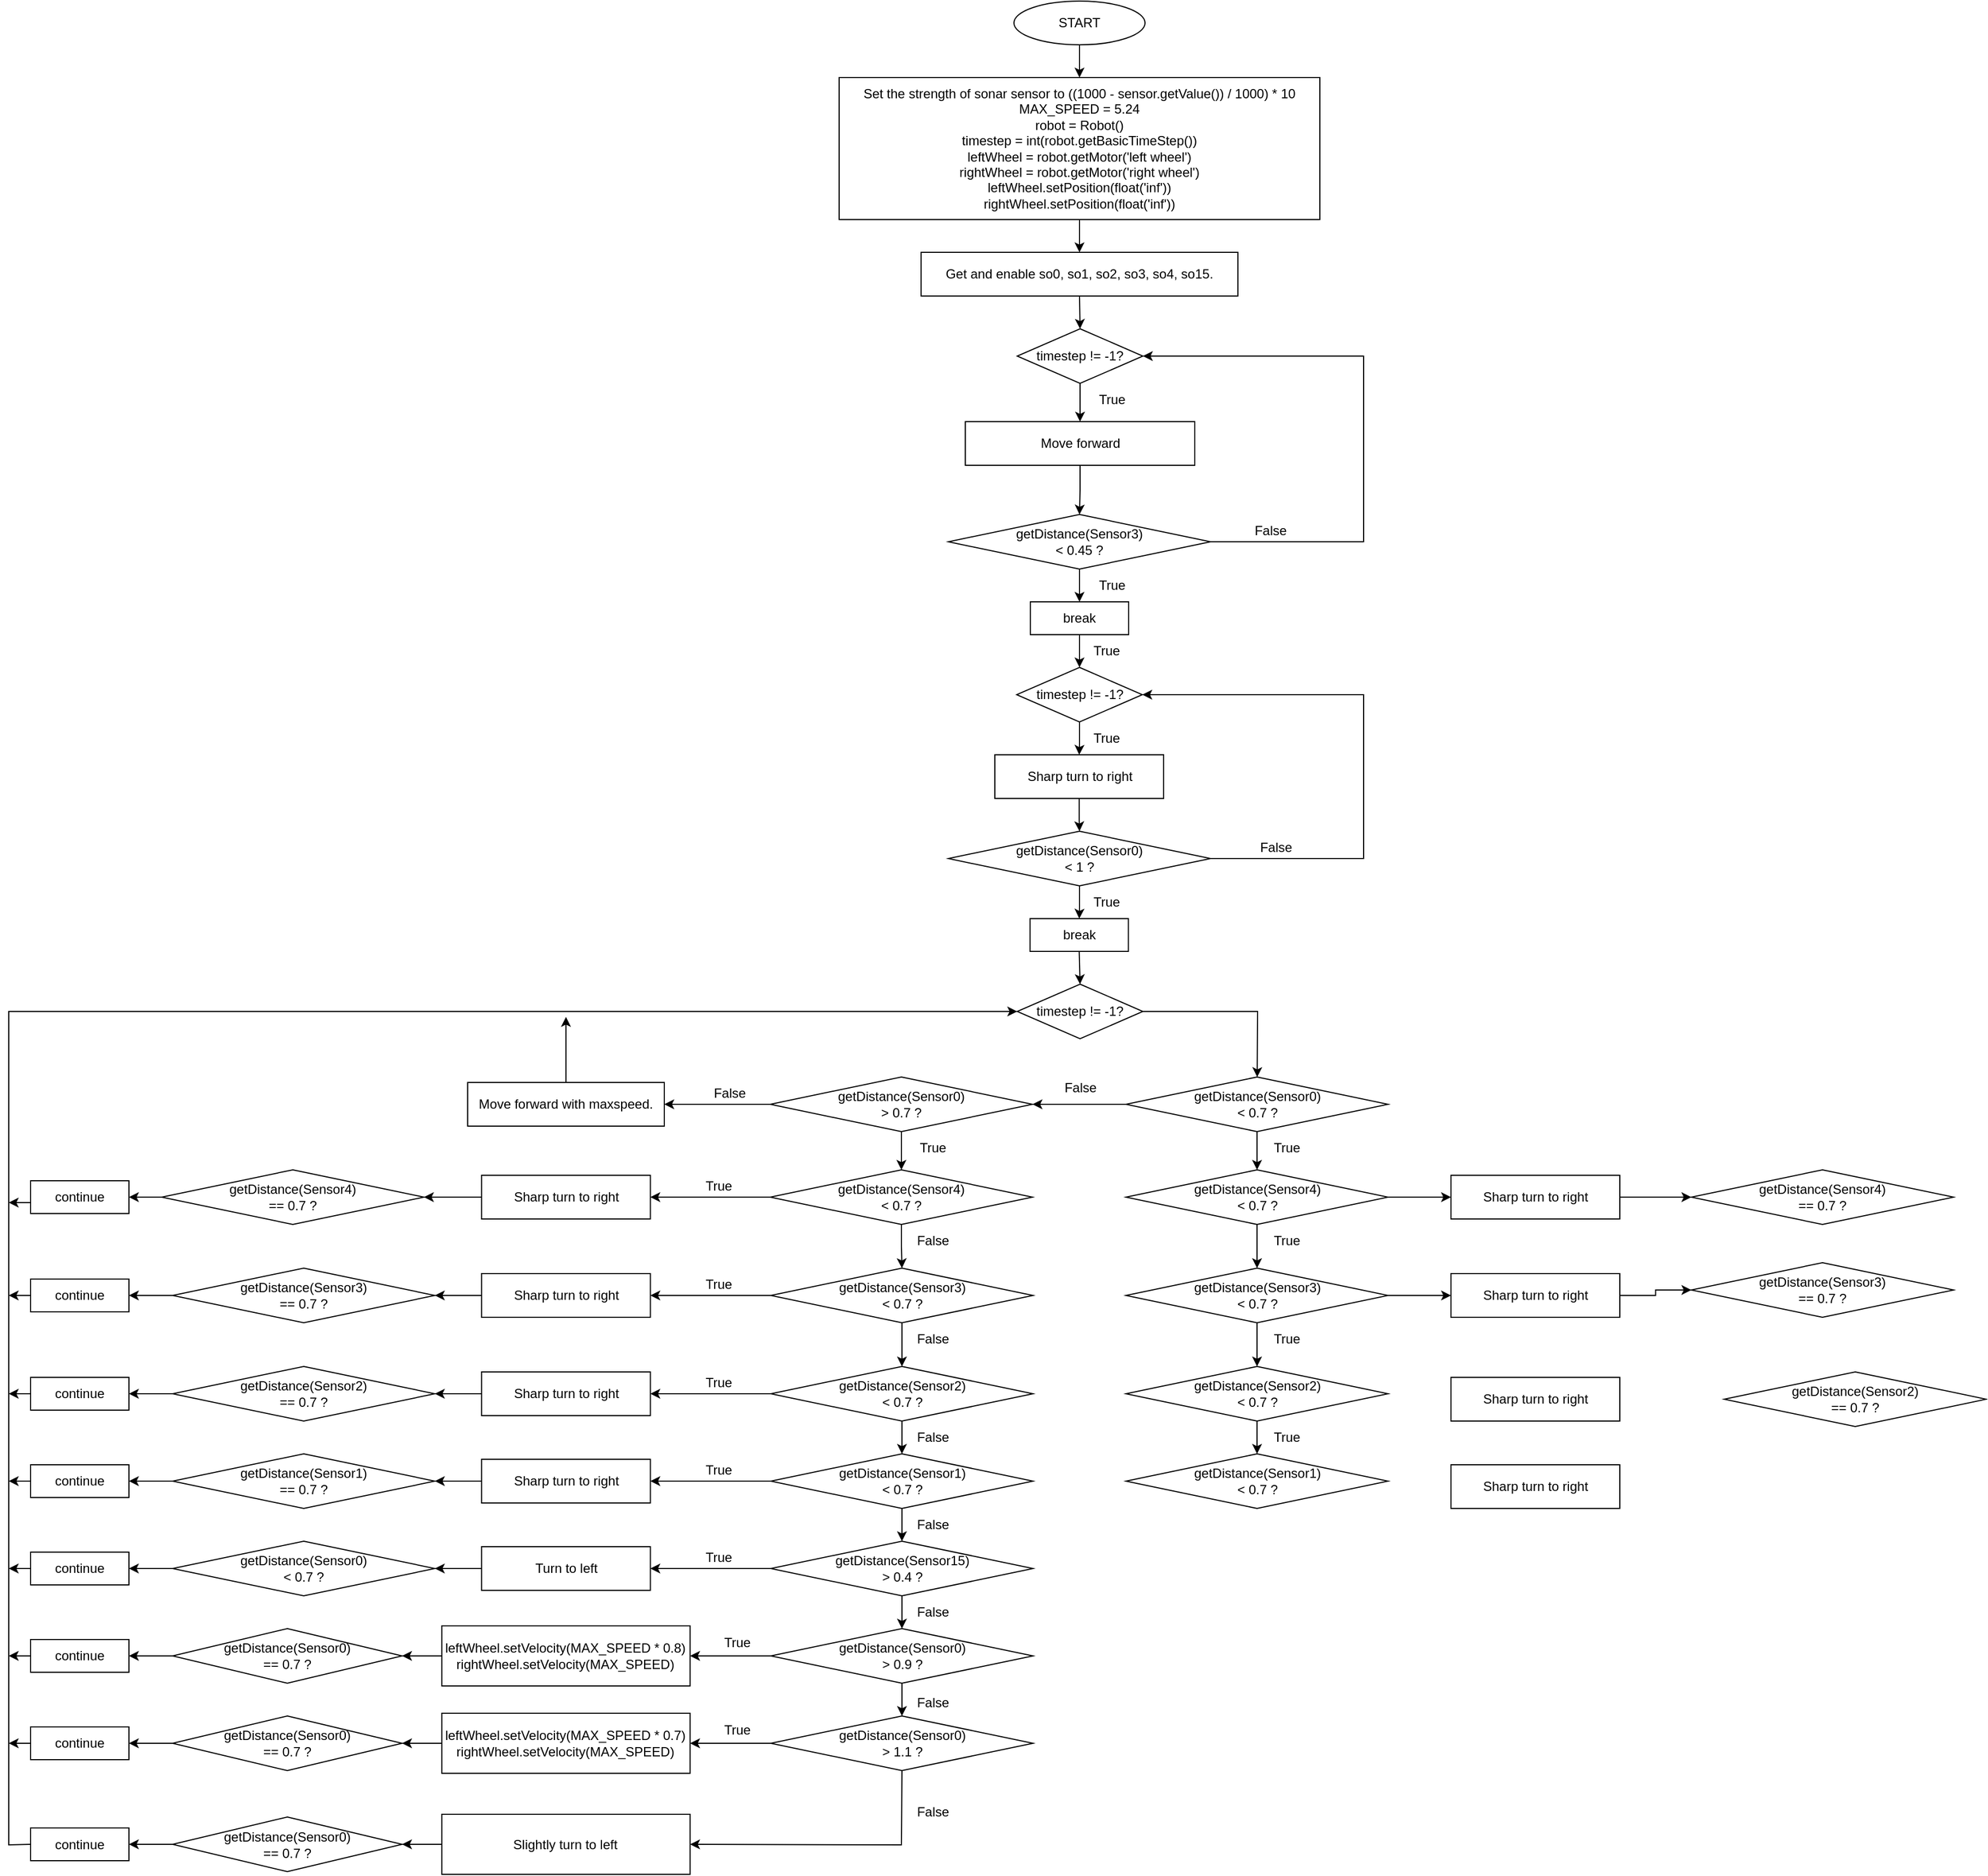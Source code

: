 <mxfile version="18.1.3" type="github">
  <diagram id="1Im-tq4lwDIv4LrL1ETE" name="Page-1">
    <mxGraphModel dx="3062" dy="980" grid="1" gridSize="10" guides="1" tooltips="1" connect="1" arrows="1" fold="1" page="1" pageScale="1" pageWidth="1400" pageHeight="850" math="0" shadow="0">
      <root>
        <object label="" id="0">
          <mxCell />
        </object>
        <mxCell id="1" parent="0" />
        <mxCell id="xjhxkBStB1VS-5SdyMtU-1" value="START" style="ellipse;whiteSpace=wrap;html=1;" parent="1" vertex="1">
          <mxGeometry x="640" y="40" width="120" height="40" as="geometry" />
        </mxCell>
        <mxCell id="xjhxkBStB1VS-5SdyMtU-4" value="" style="edgeStyle=orthogonalEdgeStyle;rounded=0;orthogonalLoop=1;jettySize=auto;html=1;entryX=0.5;entryY=0;entryDx=0;entryDy=0;exitX=0.5;exitY=1;exitDx=0;exitDy=0;" parent="1" source="xjhxkBStB1VS-5SdyMtU-1" target="xjhxkBStB1VS-5SdyMtU-2" edge="1">
          <mxGeometry relative="1" as="geometry">
            <mxPoint x="470" y="90" as="sourcePoint" />
          </mxGeometry>
        </mxCell>
        <mxCell id="xjhxkBStB1VS-5SdyMtU-2" value="&lt;span data-lucid-content=&quot;{&amp;quot;t&amp;quot;:&amp;quot;Set the strength of sonar sensor to ((1000 - sensor.getValue()) / 1000) * 10, Set MAX_SPEED = 5.24, robot = Robot()&amp;quot;,&amp;quot;m&amp;quot;:[{&amp;quot;s&amp;quot;:0,&amp;quot;n&amp;quot;:&amp;quot;a&amp;quot;,&amp;quot;v&amp;quot;:&amp;quot;center&amp;quot;},{&amp;quot;s&amp;quot;:0,&amp;quot;n&amp;quot;:&amp;quot;f&amp;quot;,&amp;quot;v&amp;quot;:&amp;quot;Liberation Serif&amp;quot;,&amp;quot;e&amp;quot;:115},{&amp;quot;s&amp;quot;:0,&amp;quot;n&amp;quot;:&amp;quot;s&amp;quot;,&amp;quot;v&amp;quot;:22.222,&amp;quot;e&amp;quot;:115},{&amp;quot;s&amp;quot;:0,&amp;quot;n&amp;quot;:&amp;quot;c&amp;quot;,&amp;quot;v&amp;quot;:&amp;quot;3a414aff&amp;quot;,&amp;quot;e&amp;quot;:115}]}&quot; data-lucid-type=&quot;application/vnd.lucid.text&quot;&gt;&lt;font style=&quot;font-size: 12px;&quot;&gt;&lt;font style=&quot;font-size: 12px;&quot;&gt;Set the strength of sonar sensor to ((1000 - sensor.getValue()) / 1000) * 10 &lt;br&gt;MAX_SPEED = 5.24&lt;/font&gt;&lt;br&gt;&lt;font style=&quot;font-size: 12px;&quot;&gt;&lt;span style=&quot;&quot;&gt;robot = Robot()&lt;/span&gt;&lt;/font&gt;&lt;br&gt;&lt;font style=&quot;font-size: 12px;&quot;&gt;&lt;span style=&quot;&quot;&gt;timestep = int(robot.getBasicTimeStep())&lt;br&gt;&lt;/span&gt;&lt;/font&gt;&lt;div&gt;leftWheel = robot.getMotor(&#39;left wheel&#39;)&lt;/div&gt;&lt;div&gt;rightWheel = robot.getMotor(&#39;right wheel&#39;)&lt;/div&gt;&lt;div&gt;&lt;div&gt;leftWheel.setPosition(float(&#39;inf&#39;))&lt;/div&gt;&lt;div&gt;rightWheel.setPosition(float(&#39;inf&#39;))&lt;/div&gt;&lt;/div&gt;&lt;/font&gt;&lt;/span&gt;" style="rounded=0;whiteSpace=wrap;html=1;" parent="1" vertex="1">
          <mxGeometry x="480" y="110" width="440" height="130" as="geometry" />
        </mxCell>
        <mxCell id="xjhxkBStB1VS-5SdyMtU-7" value="Get and enable so0, so1, so2, so3, so4, so15." style="rounded=0;whiteSpace=wrap;html=1;" parent="1" vertex="1">
          <mxGeometry x="555" y="270" width="290" height="40" as="geometry" />
        </mxCell>
        <mxCell id="xjhxkBStB1VS-5SdyMtU-8" value="" style="endArrow=classic;html=1;rounded=0;fontSize=12;fontColor=#000000;entryX=0.5;entryY=0;entryDx=0;entryDy=0;exitX=0.5;exitY=1;exitDx=0;exitDy=0;" parent="1" source="xjhxkBStB1VS-5SdyMtU-2" target="xjhxkBStB1VS-5SdyMtU-7" edge="1">
          <mxGeometry width="50" height="50" relative="1" as="geometry">
            <mxPoint x="460" y="260" as="sourcePoint" />
            <mxPoint x="410" y="160" as="targetPoint" />
          </mxGeometry>
        </mxCell>
        <mxCell id="xjhxkBStB1VS-5SdyMtU-17" value="" style="edgeStyle=orthogonalEdgeStyle;rounded=0;orthogonalLoop=1;jettySize=auto;html=1;fontSize=12;fontColor=#000000;" parent="1" source="xjhxkBStB1VS-5SdyMtU-9" target="xjhxkBStB1VS-5SdyMtU-16" edge="1">
          <mxGeometry relative="1" as="geometry" />
        </mxCell>
        <mxCell id="xjhxkBStB1VS-5SdyMtU-9" value="Move forward" style="rounded=0;whiteSpace=wrap;html=1;" parent="1" vertex="1">
          <mxGeometry x="595.5" y="425" width="210" height="40" as="geometry" />
        </mxCell>
        <mxCell id="xjhxkBStB1VS-5SdyMtU-12" value="" style="edgeStyle=orthogonalEdgeStyle;rounded=0;orthogonalLoop=1;jettySize=auto;html=1;fontSize=12;fontColor=#000000;" parent="1" source="xjhxkBStB1VS-5SdyMtU-10" target="xjhxkBStB1VS-5SdyMtU-9" edge="1">
          <mxGeometry relative="1" as="geometry" />
        </mxCell>
        <mxCell id="xjhxkBStB1VS-5SdyMtU-10" value="timestep != -1?" style="rhombus;whiteSpace=wrap;html=1;fontSize=12;fontColor=#000000;" parent="1" vertex="1">
          <mxGeometry x="643" y="340" width="115" height="50" as="geometry" />
        </mxCell>
        <mxCell id="xjhxkBStB1VS-5SdyMtU-11" value="" style="endArrow=classic;html=1;rounded=0;fontSize=12;fontColor=#000000;exitX=0.5;exitY=1;exitDx=0;exitDy=0;entryX=0.5;entryY=0;entryDx=0;entryDy=0;" parent="1" source="xjhxkBStB1VS-5SdyMtU-7" target="xjhxkBStB1VS-5SdyMtU-10" edge="1">
          <mxGeometry width="50" height="50" relative="1" as="geometry">
            <mxPoint x="390" y="470" as="sourcePoint" />
            <mxPoint x="440" y="420" as="targetPoint" />
          </mxGeometry>
        </mxCell>
        <mxCell id="xjhxkBStB1VS-5SdyMtU-15" value="" style="endArrow=classic;html=1;rounded=0;fontSize=12;fontColor=#000000;exitX=1;exitY=0.5;exitDx=0;exitDy=0;entryX=1;entryY=0.5;entryDx=0;entryDy=0;" parent="1" source="xjhxkBStB1VS-5SdyMtU-16" target="xjhxkBStB1VS-5SdyMtU-10" edge="1">
          <mxGeometry width="50" height="50" relative="1" as="geometry">
            <mxPoint x="50" y="570" as="sourcePoint" />
            <mxPoint x="120" y="510" as="targetPoint" />
            <Array as="points">
              <mxPoint x="960" y="535" />
              <mxPoint x="960" y="365" />
            </Array>
          </mxGeometry>
        </mxCell>
        <mxCell id="xjhxkBStB1VS-5SdyMtU-24" value="" style="edgeStyle=orthogonalEdgeStyle;rounded=0;orthogonalLoop=1;jettySize=auto;html=1;fontSize=12;fontColor=#000000;" parent="1" source="xjhxkBStB1VS-5SdyMtU-16" target="xjhxkBStB1VS-5SdyMtU-23" edge="1">
          <mxGeometry relative="1" as="geometry" />
        </mxCell>
        <mxCell id="xjhxkBStB1VS-5SdyMtU-16" value="getDistance(Sensor3) &lt;br&gt;&amp;lt; 0.45 ?" style="rhombus;whiteSpace=wrap;html=1;fontSize=12;fontColor=#000000;" parent="1" vertex="1">
          <mxGeometry x="580" y="510" width="240" height="50" as="geometry" />
        </mxCell>
        <mxCell id="xjhxkBStB1VS-5SdyMtU-28" value="" style="edgeStyle=orthogonalEdgeStyle;rounded=0;orthogonalLoop=1;jettySize=auto;html=1;fontSize=12;fontColor=#000000;" parent="1" source="xjhxkBStB1VS-5SdyMtU-18" target="xjhxkBStB1VS-5SdyMtU-20" edge="1">
          <mxGeometry relative="1" as="geometry" />
        </mxCell>
        <mxCell id="xjhxkBStB1VS-5SdyMtU-18" value="timestep != -1?" style="rhombus;whiteSpace=wrap;html=1;fontSize=12;fontColor=#000000;" parent="1" vertex="1">
          <mxGeometry x="642.5" y="650" width="115" height="50" as="geometry" />
        </mxCell>
        <mxCell id="xjhxkBStB1VS-5SdyMtU-31" value="" style="edgeStyle=orthogonalEdgeStyle;rounded=0;orthogonalLoop=1;jettySize=auto;html=1;fontSize=12;fontColor=#000000;" parent="1" source="xjhxkBStB1VS-5SdyMtU-20" target="xjhxkBStB1VS-5SdyMtU-30" edge="1">
          <mxGeometry relative="1" as="geometry" />
        </mxCell>
        <mxCell id="xjhxkBStB1VS-5SdyMtU-20" value="Sharp turn to right" style="rounded=0;whiteSpace=wrap;html=1;fontSize=12;fontColor=#000000;" parent="1" vertex="1">
          <mxGeometry x="622.5" y="730" width="154.5" height="40" as="geometry" />
        </mxCell>
        <mxCell id="xjhxkBStB1VS-5SdyMtU-21" value="True" style="text;html=1;strokeColor=none;fillColor=none;align=center;verticalAlign=middle;whiteSpace=wrap;rounded=0;fontSize=12;fontColor=#000000;" parent="1" vertex="1">
          <mxGeometry x="700" y="560" width="60" height="30" as="geometry" />
        </mxCell>
        <mxCell id="xjhxkBStB1VS-5SdyMtU-22" value="True" style="text;html=1;strokeColor=none;fillColor=none;align=center;verticalAlign=middle;whiteSpace=wrap;rounded=0;fontSize=12;fontColor=#000000;" parent="1" vertex="1">
          <mxGeometry x="700" y="390" width="60" height="30" as="geometry" />
        </mxCell>
        <mxCell id="xjhxkBStB1VS-5SdyMtU-25" value="" style="edgeStyle=orthogonalEdgeStyle;rounded=0;orthogonalLoop=1;jettySize=auto;html=1;fontSize=12;fontColor=#000000;" parent="1" source="xjhxkBStB1VS-5SdyMtU-23" target="xjhxkBStB1VS-5SdyMtU-18" edge="1">
          <mxGeometry relative="1" as="geometry" />
        </mxCell>
        <mxCell id="xjhxkBStB1VS-5SdyMtU-23" value="break" style="rounded=0;whiteSpace=wrap;html=1;fontSize=12;fontColor=#000000;" parent="1" vertex="1">
          <mxGeometry x="655" y="590" width="90" height="30" as="geometry" />
        </mxCell>
        <mxCell id="xjhxkBStB1VS-5SdyMtU-26" value="True" style="text;html=1;strokeColor=none;fillColor=none;align=center;verticalAlign=middle;whiteSpace=wrap;rounded=0;fontSize=12;fontColor=#000000;" parent="1" vertex="1">
          <mxGeometry x="694.5" y="620" width="60" height="30" as="geometry" />
        </mxCell>
        <mxCell id="xjhxkBStB1VS-5SdyMtU-27" value="False" style="text;html=1;strokeColor=none;fillColor=none;align=center;verticalAlign=middle;whiteSpace=wrap;rounded=0;fontSize=12;fontColor=#000000;" parent="1" vertex="1">
          <mxGeometry x="845" y="510" width="60" height="30" as="geometry" />
        </mxCell>
        <mxCell id="xjhxkBStB1VS-5SdyMtU-29" value="True" style="text;html=1;strokeColor=none;fillColor=none;align=center;verticalAlign=middle;whiteSpace=wrap;rounded=0;fontSize=12;fontColor=#000000;" parent="1" vertex="1">
          <mxGeometry x="694.5" y="700" width="60" height="30" as="geometry" />
        </mxCell>
        <mxCell id="oBPItjFKtVFV0bXXbR20-37" value="" style="edgeStyle=orthogonalEdgeStyle;rounded=0;orthogonalLoop=1;jettySize=auto;html=1;fontSize=12;fontColor=#000000;" edge="1" parent="1" source="xjhxkBStB1VS-5SdyMtU-30" target="oBPItjFKtVFV0bXXbR20-32">
          <mxGeometry relative="1" as="geometry" />
        </mxCell>
        <mxCell id="xjhxkBStB1VS-5SdyMtU-30" value="getDistance(Sensor0) &lt;br&gt;&amp;lt; 1 ?" style="rhombus;whiteSpace=wrap;html=1;fontSize=12;fontColor=#000000;" parent="1" vertex="1">
          <mxGeometry x="580" y="800" width="240" height="50" as="geometry" />
        </mxCell>
        <mxCell id="xjhxkBStB1VS-5SdyMtU-34" value="" style="endArrow=classic;html=1;rounded=0;fontSize=12;fontColor=#000000;exitX=1;exitY=0.5;exitDx=0;exitDy=0;entryX=1;entryY=0.5;entryDx=0;entryDy=0;" parent="1" source="xjhxkBStB1VS-5SdyMtU-30" target="xjhxkBStB1VS-5SdyMtU-18" edge="1">
          <mxGeometry width="50" height="50" relative="1" as="geometry">
            <mxPoint x="824.5" y="820" as="sourcePoint" />
            <mxPoint x="764.5" y="690" as="targetPoint" />
            <Array as="points">
              <mxPoint x="960" y="825" />
              <mxPoint x="960" y="675" />
            </Array>
          </mxGeometry>
        </mxCell>
        <mxCell id="xjhxkBStB1VS-5SdyMtU-35" value="False" style="text;html=1;strokeColor=none;fillColor=none;align=center;verticalAlign=middle;whiteSpace=wrap;rounded=0;fontSize=12;fontColor=#000000;" parent="1" vertex="1">
          <mxGeometry x="850" y="800" width="60" height="30" as="geometry" />
        </mxCell>
        <mxCell id="xjhxkBStB1VS-5SdyMtU-36" value="True" style="text;html=1;strokeColor=none;fillColor=none;align=center;verticalAlign=middle;whiteSpace=wrap;rounded=0;fontSize=12;fontColor=#000000;" parent="1" vertex="1">
          <mxGeometry x="694.5" y="850" width="60" height="30" as="geometry" />
        </mxCell>
        <mxCell id="oBPItjFKtVFV0bXXbR20-11" value="" style="edgeStyle=orthogonalEdgeStyle;rounded=0;orthogonalLoop=1;jettySize=auto;html=1;fontSize=12;fontColor=#000000;" edge="1" parent="1" source="oBPItjFKtVFV0bXXbR20-5" target="oBPItjFKtVFV0bXXbR20-7">
          <mxGeometry relative="1" as="geometry" />
        </mxCell>
        <mxCell id="oBPItjFKtVFV0bXXbR20-155" value="" style="edgeStyle=orthogonalEdgeStyle;rounded=0;orthogonalLoop=1;jettySize=auto;html=1;fontSize=12;fontColor=#000000;" edge="1" parent="1" source="oBPItjFKtVFV0bXXbR20-5" target="oBPItjFKtVFV0bXXbR20-151">
          <mxGeometry relative="1" as="geometry" />
        </mxCell>
        <mxCell id="oBPItjFKtVFV0bXXbR20-5" value="getDistance(Sensor4) &lt;br&gt;&amp;lt; 0.7 ?" style="rhombus;whiteSpace=wrap;html=1;fontSize=12;fontColor=#000000;" vertex="1" parent="1">
          <mxGeometry x="742.5" y="1110" width="240" height="50" as="geometry" />
        </mxCell>
        <mxCell id="oBPItjFKtVFV0bXXbR20-12" value="" style="edgeStyle=orthogonalEdgeStyle;rounded=0;orthogonalLoop=1;jettySize=auto;html=1;fontSize=12;fontColor=#000000;" edge="1" parent="1" source="oBPItjFKtVFV0bXXbR20-7" target="oBPItjFKtVFV0bXXbR20-8">
          <mxGeometry relative="1" as="geometry" />
        </mxCell>
        <mxCell id="oBPItjFKtVFV0bXXbR20-156" value="" style="edgeStyle=orthogonalEdgeStyle;rounded=0;orthogonalLoop=1;jettySize=auto;html=1;fontSize=12;fontColor=#000000;" edge="1" parent="1" source="oBPItjFKtVFV0bXXbR20-7" target="oBPItjFKtVFV0bXXbR20-152">
          <mxGeometry relative="1" as="geometry" />
        </mxCell>
        <mxCell id="oBPItjFKtVFV0bXXbR20-7" value="getDistance(Sensor3) &lt;br&gt;&amp;lt; 0.7 ?&lt;span style=&quot;color: rgba(0, 0, 0, 0); font-family: monospace; font-size: 0px; text-align: start;&quot;&gt;%3CmxGraphModel%3E%3Croot%3E%3CmxCell%20id%3D%220%22%2F%3E%3CmxCell%20id%3D%221%22%20parent%3D%220%22%2F%3E%3CmxCell%20id%3D%222%22%20value%3D%22getDistance(Sensor4)%20%26lt%3Bbr%26gt%3B%26amp%3Blt%3B%200.7%20%3F%22%20style%3D%22rhombus%3BwhiteSpace%3Dwrap%3Bhtml%3D1%3BfontSize%3D12%3BfontColor%3D%23000000%3B%22%20vertex%3D%221%22%20parent%3D%221%22%3E%3CmxGeometry%20x%3D%22305.5%22%20y%3D%221080%22%20width%3D%22240%22%20height%3D%2250%22%20as%3D%22geometry%22%2F%3E%3C%2FmxCell%3E%3C%2Froot%3E%3C%2FmxGraphModel%3E&lt;/span&gt;" style="rhombus;whiteSpace=wrap;html=1;fontSize=12;fontColor=#000000;" vertex="1" parent="1">
          <mxGeometry x="742.5" y="1200" width="240" height="50" as="geometry" />
        </mxCell>
        <mxCell id="oBPItjFKtVFV0bXXbR20-14" value="" style="edgeStyle=orthogonalEdgeStyle;rounded=0;orthogonalLoop=1;jettySize=auto;html=1;fontSize=12;fontColor=#000000;" edge="1" parent="1" source="oBPItjFKtVFV0bXXbR20-8" target="oBPItjFKtVFV0bXXbR20-13">
          <mxGeometry relative="1" as="geometry" />
        </mxCell>
        <mxCell id="oBPItjFKtVFV0bXXbR20-8" value="getDistance(Sensor2) &lt;br&gt;&amp;lt; 0.7 ?&lt;span style=&quot;color: rgba(0, 0, 0, 0); font-family: monospace; font-size: 0px; text-align: start;&quot;&gt;%3CmxGraphModel%3E%3Croot%3E%3CmxCell%20id%3D%220%22%2F%3E%3CmxCell%20id%3D%221%22%20parent%3D%220%22%2F%3E%3CmxCell%20id%3D%222%22%20value%3D%22getDistance(Sensor4)%20%26lt%3Bbr%26gt%3B%26amp%3Blt%3B%200.7%20%3F%22%20style%3D%22rhombus%3BwhiteSpace%3Dwrap%3Bhtml%3D1%3BfontSize%3D12%3BfontColor%3D%23000000%3B%22%20vertex%3D%221%22%20parent%3D%221%22%3E%3CmxGeometry%20x%3D%22305.5%22%20y%3D%221080%22%20width%3D%22240%22%20height%3D%2250%22%20as%3D%22geometry%22%2F%3E%3C%2FmxCell%3E%3C%2Froot%3E%3C%2FmxGraphModel%3E&lt;/span&gt;" style="rhombus;whiteSpace=wrap;html=1;fontSize=12;fontColor=#000000;" vertex="1" parent="1">
          <mxGeometry x="742.5" y="1290" width="240" height="50" as="geometry" />
        </mxCell>
        <mxCell id="oBPItjFKtVFV0bXXbR20-13" value="getDistance(Sensor1) &lt;br&gt;&amp;lt; 0.7 ?&lt;span style=&quot;color: rgba(0, 0, 0, 0); font-family: monospace; font-size: 0px; text-align: start;&quot;&gt;%3CmxGraphModel%3E%3Croot%3E%3CmxCell%20id%3D%220%22%2F%3E%3CmxCell%20id%3D%221%22%20parent%3D%220%22%2F%3E%3CmxCell%20id%3D%222%22%20value%3D%22getDistance(Sensor4)%20%26lt%3Bbr%26gt%3B%26amp%3Blt%3B%200.7%20%3F%22%20style%3D%22rhombus%3BwhiteSpace%3Dwrap%3Bhtml%3D1%3BfontSize%3D12%3BfontColor%3D%23000000%3B%22%20vertex%3D%221%22%20parent%3D%221%22%3E%3CmxGeometry%20x%3D%22305.5%22%20y%3D%221080%22%20width%3D%22240%22%20height%3D%2250%22%20as%3D%22geometry%22%2F%3E%3C%2FmxCell%3E%3C%2Froot%3E%3C%2FmxGraphModel%3E&lt;/span&gt;" style="rhombus;whiteSpace=wrap;html=1;fontSize=12;fontColor=#000000;" vertex="1" parent="1">
          <mxGeometry x="742.5" y="1370" width="240" height="50" as="geometry" />
        </mxCell>
        <mxCell id="oBPItjFKtVFV0bXXbR20-24" value="" style="edgeStyle=orthogonalEdgeStyle;rounded=0;orthogonalLoop=1;jettySize=auto;html=1;fontSize=12;fontColor=#000000;" edge="1" parent="1" source="oBPItjFKtVFV0bXXbR20-21" target="oBPItjFKtVFV0bXXbR20-23">
          <mxGeometry relative="1" as="geometry" />
        </mxCell>
        <mxCell id="oBPItjFKtVFV0bXXbR20-64" value="" style="edgeStyle=orthogonalEdgeStyle;rounded=0;orthogonalLoop=1;jettySize=auto;html=1;fontSize=12;fontColor=#000000;" edge="1" parent="1" source="oBPItjFKtVFV0bXXbR20-21" target="oBPItjFKtVFV0bXXbR20-63">
          <mxGeometry relative="1" as="geometry" />
        </mxCell>
        <mxCell id="oBPItjFKtVFV0bXXbR20-21" value="getDistance(Sensor3) &lt;br&gt;&amp;lt; 0.7 ?&lt;span style=&quot;color: rgba(0, 0, 0, 0); font-family: monospace; font-size: 0px; text-align: start;&quot;&gt;%3CmxGraphModel%3E%3Croot%3E%3CmxCell%20id%3D%220%22%2F%3E%3CmxCell%20id%3D%221%22%20parent%3D%220%22%2F%3E%3CmxCell%20id%3D%222%22%20value%3D%22getDistance(Sensor4)%20%26lt%3Bbr%26gt%3B%26amp%3Blt%3B%200.7%20%3F%22%20style%3D%22rhombus%3BwhiteSpace%3Dwrap%3Bhtml%3D1%3BfontSize%3D12%3BfontColor%3D%23000000%3B%22%20vertex%3D%221%22%20parent%3D%221%22%3E%3CmxGeometry%20x%3D%22305.5%22%20y%3D%221080%22%20width%3D%22240%22%20height%3D%2250%22%20as%3D%22geometry%22%2F%3E%3C%2FmxCell%3E%3C%2Froot%3E%3C%2FmxGraphModel%3E&lt;/span&gt;" style="rhombus;whiteSpace=wrap;html=1;fontSize=12;fontColor=#000000;" vertex="1" parent="1">
          <mxGeometry x="417.5" y="1200" width="240" height="50" as="geometry" />
        </mxCell>
        <mxCell id="oBPItjFKtVFV0bXXbR20-26" value="" style="edgeStyle=orthogonalEdgeStyle;rounded=0;orthogonalLoop=1;jettySize=auto;html=1;fontSize=12;fontColor=#000000;" edge="1" parent="1" source="oBPItjFKtVFV0bXXbR20-23" target="oBPItjFKtVFV0bXXbR20-25">
          <mxGeometry relative="1" as="geometry" />
        </mxCell>
        <mxCell id="oBPItjFKtVFV0bXXbR20-71" value="" style="edgeStyle=orthogonalEdgeStyle;rounded=0;orthogonalLoop=1;jettySize=auto;html=1;fontSize=12;fontColor=#000000;" edge="1" parent="1" source="oBPItjFKtVFV0bXXbR20-23" target="oBPItjFKtVFV0bXXbR20-69">
          <mxGeometry relative="1" as="geometry" />
        </mxCell>
        <mxCell id="oBPItjFKtVFV0bXXbR20-23" value="getDistance(Sensor2) &lt;br&gt;&amp;lt; 0.7 ?&lt;span style=&quot;color: rgba(0, 0, 0, 0); font-family: monospace; font-size: 0px; text-align: start;&quot;&gt;%3CmxGraphModel%3E%3Croot%3E%3CmxCell%20id%3D%220%22%2F%3E%3CmxCell%20id%3D%221%22%20parent%3D%220%22%2F%3E%3CmxCell%20id%3D%222%22%20value%3D%22getDistance(Sensor4)%20%26lt%3Bbr%26gt%3B%26amp%3Blt%3B%200.7%20%3F%22%20style%3D%22rhombus%3BwhiteSpace%3Dwrap%3Bhtml%3D1%3BfontSize%3D12%3BfontColor%3D%23000000%3B%22%20vertex%3D%221%22%20parent%3D%221%22%3E%3CmxGeometry%20x%3D%22305.5%22%20y%3D%221080%22%20width%3D%22240%22%20height%3D%2250%22%20as%3D%22geometry%22%2F%3E%3C%2FmxCell%3E%3C%2Froot%3E%3C%2FmxGraphModel%3E&lt;/span&gt;" style="rhombus;whiteSpace=wrap;html=1;fontSize=12;fontColor=#000000;" vertex="1" parent="1">
          <mxGeometry x="417.5" y="1290" width="240" height="50" as="geometry" />
        </mxCell>
        <mxCell id="oBPItjFKtVFV0bXXbR20-72" value="" style="edgeStyle=orthogonalEdgeStyle;rounded=0;orthogonalLoop=1;jettySize=auto;html=1;fontSize=12;fontColor=#000000;" edge="1" parent="1" source="oBPItjFKtVFV0bXXbR20-25" target="oBPItjFKtVFV0bXXbR20-70">
          <mxGeometry relative="1" as="geometry" />
        </mxCell>
        <mxCell id="oBPItjFKtVFV0bXXbR20-104" value="" style="edgeStyle=orthogonalEdgeStyle;rounded=0;orthogonalLoop=1;jettySize=auto;html=1;fontSize=12;fontColor=#000000;" edge="1" parent="1" source="oBPItjFKtVFV0bXXbR20-25" target="oBPItjFKtVFV0bXXbR20-103">
          <mxGeometry relative="1" as="geometry" />
        </mxCell>
        <mxCell id="oBPItjFKtVFV0bXXbR20-25" value="getDistance(Sensor1) &lt;br&gt;&amp;lt; 0.7 ?&lt;span style=&quot;color: rgba(0, 0, 0, 0); font-family: monospace; font-size: 0px; text-align: start;&quot;&gt;%3CmxGraphModel%3E%3Croot%3E%3CmxCell%20id%3D%220%22%2F%3E%3CmxCell%20id%3D%221%22%20parent%3D%220%22%2F%3E%3CmxCell%20id%3D%222%22%20value%3D%22getDistance(Sensor4)%20%26lt%3Bbr%26gt%3B%26amp%3Blt%3B%200.7%20%3F%22%20style%3D%22rhombus%3BwhiteSpace%3Dwrap%3Bhtml%3D1%3BfontSize%3D12%3BfontColor%3D%23000000%3B%22%20vertex%3D%221%22%20parent%3D%221%22%3E%3CmxGeometry%20x%3D%22305.5%22%20y%3D%221080%22%20width%3D%22240%22%20height%3D%2250%22%20as%3D%22geometry%22%2F%3E%3C%2FmxCell%3E%3C%2Froot%3E%3C%2FmxGraphModel%3E&lt;/span&gt;" style="rhombus;whiteSpace=wrap;html=1;fontSize=12;fontColor=#000000;" vertex="1" parent="1">
          <mxGeometry x="417.5" y="1370" width="240" height="50" as="geometry" />
        </mxCell>
        <mxCell id="oBPItjFKtVFV0bXXbR20-27" value="Move forward with maxspeed." style="rounded=0;whiteSpace=wrap;html=1;fontSize=12;fontColor=#000000;" vertex="1" parent="1">
          <mxGeometry x="140" y="1030" width="180" height="40" as="geometry" />
        </mxCell>
        <mxCell id="oBPItjFKtVFV0bXXbR20-32" value="break" style="rounded=0;whiteSpace=wrap;html=1;fontSize=12;fontColor=#000000;" vertex="1" parent="1">
          <mxGeometry x="654.75" y="880" width="90" height="30" as="geometry" />
        </mxCell>
        <mxCell id="oBPItjFKtVFV0bXXbR20-33" value="timestep != -1?" style="rhombus;whiteSpace=wrap;html=1;fontSize=12;fontColor=#000000;" vertex="1" parent="1">
          <mxGeometry x="643" y="940" width="115" height="50" as="geometry" />
        </mxCell>
        <mxCell id="oBPItjFKtVFV0bXXbR20-42" value="" style="edgeStyle=orthogonalEdgeStyle;rounded=0;orthogonalLoop=1;jettySize=auto;html=1;fontSize=12;fontColor=#000000;" edge="1" parent="1" source="oBPItjFKtVFV0bXXbR20-34" target="oBPItjFKtVFV0bXXbR20-5">
          <mxGeometry relative="1" as="geometry" />
        </mxCell>
        <mxCell id="oBPItjFKtVFV0bXXbR20-46" value="" style="edgeStyle=orthogonalEdgeStyle;rounded=0;orthogonalLoop=1;jettySize=auto;html=1;fontSize=12;fontColor=#000000;" edge="1" parent="1" source="oBPItjFKtVFV0bXXbR20-34" target="oBPItjFKtVFV0bXXbR20-35">
          <mxGeometry relative="1" as="geometry" />
        </mxCell>
        <mxCell id="oBPItjFKtVFV0bXXbR20-34" value="getDistance(Sensor0) &lt;br&gt;&amp;lt; 0.7 ?" style="rhombus;whiteSpace=wrap;html=1;fontSize=12;fontColor=#000000;" vertex="1" parent="1">
          <mxGeometry x="742.5" y="1025" width="240" height="50" as="geometry" />
        </mxCell>
        <mxCell id="oBPItjFKtVFV0bXXbR20-47" value="" style="edgeStyle=orthogonalEdgeStyle;rounded=0;orthogonalLoop=1;jettySize=auto;html=1;fontSize=12;fontColor=#000000;" edge="1" parent="1" source="oBPItjFKtVFV0bXXbR20-35" target="oBPItjFKtVFV0bXXbR20-36">
          <mxGeometry relative="1" as="geometry" />
        </mxCell>
        <mxCell id="oBPItjFKtVFV0bXXbR20-49" value="" style="edgeStyle=orthogonalEdgeStyle;rounded=0;orthogonalLoop=1;jettySize=auto;html=1;fontSize=12;fontColor=#000000;" edge="1" parent="1" source="oBPItjFKtVFV0bXXbR20-35" target="oBPItjFKtVFV0bXXbR20-27">
          <mxGeometry relative="1" as="geometry" />
        </mxCell>
        <mxCell id="oBPItjFKtVFV0bXXbR20-35" value="getDistance(Sensor0) &lt;br&gt;&amp;gt; 0.7 ?" style="rhombus;whiteSpace=wrap;html=1;fontSize=12;fontColor=#000000;" vertex="1" parent="1">
          <mxGeometry x="417" y="1025" width="240" height="50" as="geometry" />
        </mxCell>
        <mxCell id="oBPItjFKtVFV0bXXbR20-48" value="" style="edgeStyle=orthogonalEdgeStyle;rounded=0;orthogonalLoop=1;jettySize=auto;html=1;fontSize=12;fontColor=#000000;" edge="1" parent="1" source="oBPItjFKtVFV0bXXbR20-36" target="oBPItjFKtVFV0bXXbR20-21">
          <mxGeometry relative="1" as="geometry" />
        </mxCell>
        <mxCell id="oBPItjFKtVFV0bXXbR20-62" value="" style="edgeStyle=orthogonalEdgeStyle;rounded=0;orthogonalLoop=1;jettySize=auto;html=1;fontSize=12;fontColor=#000000;" edge="1" parent="1" source="oBPItjFKtVFV0bXXbR20-36" target="oBPItjFKtVFV0bXXbR20-61">
          <mxGeometry relative="1" as="geometry" />
        </mxCell>
        <mxCell id="oBPItjFKtVFV0bXXbR20-36" value="getDistance(Sensor4) &lt;br&gt;&amp;lt; 0.7 ?" style="rhombus;whiteSpace=wrap;html=1;fontSize=12;fontColor=#000000;" vertex="1" parent="1">
          <mxGeometry x="417" y="1110" width="240" height="50" as="geometry" />
        </mxCell>
        <mxCell id="oBPItjFKtVFV0bXXbR20-38" value="" style="endArrow=classic;html=1;rounded=0;fontSize=12;fontColor=#000000;exitX=0.5;exitY=1;exitDx=0;exitDy=0;entryX=0.5;entryY=0;entryDx=0;entryDy=0;" edge="1" parent="1" source="oBPItjFKtVFV0bXXbR20-32" target="oBPItjFKtVFV0bXXbR20-33">
          <mxGeometry width="50" height="50" relative="1" as="geometry">
            <mxPoint x="840" y="960" as="sourcePoint" />
            <mxPoint x="890" y="910" as="targetPoint" />
          </mxGeometry>
        </mxCell>
        <mxCell id="oBPItjFKtVFV0bXXbR20-39" value="" style="endArrow=classic;html=1;rounded=0;fontSize=12;fontColor=#000000;exitX=1;exitY=0.5;exitDx=0;exitDy=0;" edge="1" parent="1" source="oBPItjFKtVFV0bXXbR20-33" target="oBPItjFKtVFV0bXXbR20-34">
          <mxGeometry width="50" height="50" relative="1" as="geometry">
            <mxPoint x="950" y="1070" as="sourcePoint" />
            <mxPoint x="970" y="1000" as="targetPoint" />
            <Array as="points">
              <mxPoint x="863" y="965" />
            </Array>
          </mxGeometry>
        </mxCell>
        <mxCell id="oBPItjFKtVFV0bXXbR20-50" value="True" style="text;html=1;strokeColor=none;fillColor=none;align=center;verticalAlign=middle;whiteSpace=wrap;rounded=0;fontSize=12;fontColor=#000000;" vertex="1" parent="1">
          <mxGeometry x="535.5" y="1075" width="60" height="30" as="geometry" />
        </mxCell>
        <mxCell id="oBPItjFKtVFV0bXXbR20-51" value="False" style="text;html=1;strokeColor=none;fillColor=none;align=center;verticalAlign=middle;whiteSpace=wrap;rounded=0;fontSize=12;fontColor=#000000;" vertex="1" parent="1">
          <mxGeometry x="535.5" y="1160" width="60" height="30" as="geometry" />
        </mxCell>
        <mxCell id="oBPItjFKtVFV0bXXbR20-53" value="False" style="text;html=1;strokeColor=none;fillColor=none;align=center;verticalAlign=middle;whiteSpace=wrap;rounded=0;fontSize=12;fontColor=#000000;" vertex="1" parent="1">
          <mxGeometry x="535.5" y="1250" width="60" height="30" as="geometry" />
        </mxCell>
        <mxCell id="oBPItjFKtVFV0bXXbR20-54" value="False" style="text;html=1;strokeColor=none;fillColor=none;align=center;verticalAlign=middle;whiteSpace=wrap;rounded=0;fontSize=12;fontColor=#000000;" vertex="1" parent="1">
          <mxGeometry x="535.5" y="1340" width="60" height="30" as="geometry" />
        </mxCell>
        <mxCell id="oBPItjFKtVFV0bXXbR20-55" value="True" style="text;html=1;strokeColor=none;fillColor=none;align=center;verticalAlign=middle;whiteSpace=wrap;rounded=0;fontSize=12;fontColor=#000000;" vertex="1" parent="1">
          <mxGeometry x="860" y="1340" width="60" height="30" as="geometry" />
        </mxCell>
        <mxCell id="oBPItjFKtVFV0bXXbR20-56" value="True" style="text;html=1;strokeColor=none;fillColor=none;align=center;verticalAlign=middle;whiteSpace=wrap;rounded=0;fontSize=12;fontColor=#000000;" vertex="1" parent="1">
          <mxGeometry x="860" y="1250" width="60" height="30" as="geometry" />
        </mxCell>
        <mxCell id="oBPItjFKtVFV0bXXbR20-57" value="True&lt;span style=&quot;color: rgba(0, 0, 0, 0); font-family: monospace; font-size: 0px; text-align: start;&quot;&gt;%3CmxGraphModel%3E%3Croot%3E%3CmxCell%20id%3D%220%22%2F%3E%3CmxCell%20id%3D%221%22%20parent%3D%220%22%2F%3E%3CmxCell%20id%3D%222%22%20value%3D%22True%22%20style%3D%22text%3Bhtml%3D1%3BstrokeColor%3Dnone%3BfillColor%3Dnone%3Balign%3Dcenter%3BverticalAlign%3Dmiddle%3BwhiteSpace%3Dwrap%3Brounded%3D0%3BfontSize%3D12%3BfontColor%3D%23000000%3B%22%20vertex%3D%221%22%20parent%3D%221%22%3E%3CmxGeometry%20x%3D%22860%22%20y%3D%221340%22%20width%3D%2260%22%20height%3D%2230%22%20as%3D%22geometry%22%2F%3E%3C%2FmxCell%3E%3C%2Froot%3E%3C%2FmxGraphModel%3E&lt;/span&gt;&lt;span style=&quot;color: rgba(0, 0, 0, 0); font-family: monospace; font-size: 0px; text-align: start;&quot;&gt;%3CmxGraphModel%3E%3Croot%3E%3CmxCell%20id%3D%220%22%2F%3E%3CmxCell%20id%3D%221%22%20parent%3D%220%22%2F%3E%3CmxCell%20id%3D%222%22%20value%3D%22True%22%20style%3D%22text%3Bhtml%3D1%3BstrokeColor%3Dnone%3BfillColor%3Dnone%3Balign%3Dcenter%3BverticalAlign%3Dmiddle%3BwhiteSpace%3Dwrap%3Brounded%3D0%3BfontSize%3D12%3BfontColor%3D%23000000%3B%22%20vertex%3D%221%22%20parent%3D%221%22%3E%3CmxGeometry%20x%3D%22860%22%20y%3D%221340%22%20width%3D%2260%22%20height%3D%2230%22%20as%3D%22geometry%22%2F%3E%3C%2FmxCell%3E%3C%2Froot%3E%3C%2FmxGraphModel%3E&lt;/span&gt;" style="text;html=1;strokeColor=none;fillColor=none;align=center;verticalAlign=middle;whiteSpace=wrap;rounded=0;fontSize=12;fontColor=#000000;" vertex="1" parent="1">
          <mxGeometry x="860" y="1160" width="60" height="30" as="geometry" />
        </mxCell>
        <mxCell id="oBPItjFKtVFV0bXXbR20-58" value="True&lt;span style=&quot;color: rgba(0, 0, 0, 0); font-family: monospace; font-size: 0px; text-align: start;&quot;&gt;%3CmxGraphModel%3E%3Croot%3E%3CmxCell%20id%3D%220%22%2F%3E%3CmxCell%20id%3D%221%22%20parent%3D%220%22%2F%3E%3CmxCell%20id%3D%222%22%20value%3D%22True%22%20style%3D%22text%3Bhtml%3D1%3BstrokeColor%3Dnone%3BfillColor%3Dnone%3Balign%3Dcenter%3BverticalAlign%3Dmiddle%3BwhiteSpace%3Dwrap%3Brounded%3D0%3BfontSize%3D12%3BfontColor%3D%23000000%3B%22%20vertex%3D%221%22%20parent%3D%221%22%3E%3CmxGeometry%20x%3D%22860%22%20y%3D%221340%22%20width%3D%2260%22%20height%3D%2230%22%20as%3D%22geometry%22%2F%3E%3C%2FmxCell%3E%3C%2Froot%3E%3C%2FmxGraphModel%3E&lt;/span&gt;&lt;span style=&quot;color: rgba(0, 0, 0, 0); font-family: monospace; font-size: 0px; text-align: start;&quot;&gt;%3CmxGraphModel%3E%3Croot%3E%3CmxCell%20id%3D%220%22%2F%3E%3CmxCell%20id%3D%221%22%20parent%3D%220%22%2F%3E%3CmxCell%20id%3D%222%22%20value%3D%22True%22%20style%3D%22text%3Bhtml%3D1%3BstrokeColor%3Dnone%3BfillColor%3Dnone%3Balign%3Dcenter%3BverticalAlign%3Dmiddle%3BwhiteSpace%3Dwrap%3Brounded%3D0%3BfontSize%3D12%3BfontColor%3D%23000000%3B%22%20vertex%3D%221%22%20parent%3D%221%22%3E%3CmxGeometry%20x%3D%22860%22%20y%3D%221340%22%20width%3D%2260%22%20height%3D%2230%22%20as%3D%22geometry%22%2F%3E%3C%2FmxCell%3E%3C%2Froot%3E%3C%2FmxGraphModel%3E&lt;/span&gt;" style="text;html=1;strokeColor=none;fillColor=none;align=center;verticalAlign=middle;whiteSpace=wrap;rounded=0;fontSize=12;fontColor=#000000;" vertex="1" parent="1">
          <mxGeometry x="860" y="1075" width="60" height="30" as="geometry" />
        </mxCell>
        <mxCell id="oBPItjFKtVFV0bXXbR20-59" value="False" style="text;html=1;strokeColor=none;fillColor=none;align=center;verticalAlign=middle;whiteSpace=wrap;rounded=0;fontSize=12;fontColor=#000000;" vertex="1" parent="1">
          <mxGeometry x="670.5" y="1020" width="60" height="30" as="geometry" />
        </mxCell>
        <mxCell id="oBPItjFKtVFV0bXXbR20-66" value="" style="edgeStyle=orthogonalEdgeStyle;rounded=0;orthogonalLoop=1;jettySize=auto;html=1;fontSize=12;fontColor=#000000;" edge="1" parent="1" source="oBPItjFKtVFV0bXXbR20-61" target="oBPItjFKtVFV0bXXbR20-65">
          <mxGeometry relative="1" as="geometry" />
        </mxCell>
        <mxCell id="oBPItjFKtVFV0bXXbR20-61" value="Sharp turn to right" style="rounded=0;whiteSpace=wrap;html=1;fontSize=12;fontColor=#000000;" vertex="1" parent="1">
          <mxGeometry x="152.75" y="1115" width="154.5" height="40" as="geometry" />
        </mxCell>
        <mxCell id="oBPItjFKtVFV0bXXbR20-68" value="" style="edgeStyle=orthogonalEdgeStyle;rounded=0;orthogonalLoop=1;jettySize=auto;html=1;fontSize=12;fontColor=#000000;" edge="1" parent="1" source="oBPItjFKtVFV0bXXbR20-63" target="oBPItjFKtVFV0bXXbR20-67">
          <mxGeometry relative="1" as="geometry" />
        </mxCell>
        <mxCell id="oBPItjFKtVFV0bXXbR20-63" value="Sharp turn to right" style="rounded=0;whiteSpace=wrap;html=1;fontSize=12;fontColor=#000000;" vertex="1" parent="1">
          <mxGeometry x="152.75" y="1205" width="154.5" height="40" as="geometry" />
        </mxCell>
        <mxCell id="oBPItjFKtVFV0bXXbR20-80" value="" style="edgeStyle=orthogonalEdgeStyle;rounded=0;orthogonalLoop=1;jettySize=auto;html=1;fontSize=12;fontColor=#000000;" edge="1" parent="1" source="oBPItjFKtVFV0bXXbR20-65" target="oBPItjFKtVFV0bXXbR20-78">
          <mxGeometry relative="1" as="geometry" />
        </mxCell>
        <mxCell id="oBPItjFKtVFV0bXXbR20-65" value="getDistance(Sensor4) &lt;br&gt;== 0.7 ?" style="rhombus;whiteSpace=wrap;html=1;fontSize=12;fontColor=#000000;" vertex="1" parent="1">
          <mxGeometry x="-140" y="1110" width="240" height="50" as="geometry" />
        </mxCell>
        <mxCell id="oBPItjFKtVFV0bXXbR20-82" value="" style="edgeStyle=orthogonalEdgeStyle;rounded=0;orthogonalLoop=1;jettySize=auto;html=1;fontSize=12;fontColor=#000000;" edge="1" parent="1" source="oBPItjFKtVFV0bXXbR20-67" target="oBPItjFKtVFV0bXXbR20-81">
          <mxGeometry relative="1" as="geometry" />
        </mxCell>
        <mxCell id="oBPItjFKtVFV0bXXbR20-67" value="getDistance(Sensor3) &lt;br&gt;== 0.7 ?" style="rhombus;whiteSpace=wrap;html=1;fontSize=12;fontColor=#000000;" vertex="1" parent="1">
          <mxGeometry x="-130" y="1200" width="240" height="50" as="geometry" />
        </mxCell>
        <mxCell id="oBPItjFKtVFV0bXXbR20-75" value="" style="edgeStyle=orthogonalEdgeStyle;rounded=0;orthogonalLoop=1;jettySize=auto;html=1;fontSize=12;fontColor=#000000;" edge="1" parent="1" source="oBPItjFKtVFV0bXXbR20-69" target="oBPItjFKtVFV0bXXbR20-73">
          <mxGeometry relative="1" as="geometry" />
        </mxCell>
        <mxCell id="oBPItjFKtVFV0bXXbR20-69" value="Sharp turn to right" style="rounded=0;whiteSpace=wrap;html=1;fontSize=12;fontColor=#000000;" vertex="1" parent="1">
          <mxGeometry x="152.75" y="1295" width="154.5" height="40" as="geometry" />
        </mxCell>
        <mxCell id="oBPItjFKtVFV0bXXbR20-76" value="" style="edgeStyle=orthogonalEdgeStyle;rounded=0;orthogonalLoop=1;jettySize=auto;html=1;fontSize=12;fontColor=#000000;" edge="1" parent="1" source="oBPItjFKtVFV0bXXbR20-70" target="oBPItjFKtVFV0bXXbR20-74">
          <mxGeometry relative="1" as="geometry" />
        </mxCell>
        <mxCell id="oBPItjFKtVFV0bXXbR20-70" value="Sharp turn to right" style="rounded=0;whiteSpace=wrap;html=1;fontSize=12;fontColor=#000000;" vertex="1" parent="1">
          <mxGeometry x="152.75" y="1375" width="154.5" height="40" as="geometry" />
        </mxCell>
        <mxCell id="oBPItjFKtVFV0bXXbR20-84" value="" style="edgeStyle=orthogonalEdgeStyle;rounded=0;orthogonalLoop=1;jettySize=auto;html=1;fontSize=12;fontColor=#000000;" edge="1" parent="1" source="oBPItjFKtVFV0bXXbR20-73" target="oBPItjFKtVFV0bXXbR20-83">
          <mxGeometry relative="1" as="geometry" />
        </mxCell>
        <mxCell id="oBPItjFKtVFV0bXXbR20-73" value="getDistance(Sensor2) &lt;br&gt;== 0.7 ?" style="rhombus;whiteSpace=wrap;html=1;fontSize=12;fontColor=#000000;" vertex="1" parent="1">
          <mxGeometry x="-130" y="1290" width="240" height="50" as="geometry" />
        </mxCell>
        <mxCell id="oBPItjFKtVFV0bXXbR20-86" value="" style="edgeStyle=orthogonalEdgeStyle;rounded=0;orthogonalLoop=1;jettySize=auto;html=1;fontSize=12;fontColor=#000000;" edge="1" parent="1" source="oBPItjFKtVFV0bXXbR20-74" target="oBPItjFKtVFV0bXXbR20-85">
          <mxGeometry relative="1" as="geometry" />
        </mxCell>
        <mxCell id="oBPItjFKtVFV0bXXbR20-74" value="getDistance(Sensor1) &lt;br&gt;== 0.7 ?" style="rhombus;whiteSpace=wrap;html=1;fontSize=12;fontColor=#000000;" vertex="1" parent="1">
          <mxGeometry x="-130" y="1370" width="240" height="50" as="geometry" />
        </mxCell>
        <mxCell id="oBPItjFKtVFV0bXXbR20-78" value="continue" style="rounded=0;whiteSpace=wrap;html=1;fontSize=12;fontColor=#000000;" vertex="1" parent="1">
          <mxGeometry x="-260" y="1120" width="90" height="30" as="geometry" />
        </mxCell>
        <mxCell id="oBPItjFKtVFV0bXXbR20-81" value="continue" style="rounded=0;whiteSpace=wrap;html=1;fontSize=12;fontColor=#000000;" vertex="1" parent="1">
          <mxGeometry x="-260" y="1210" width="90" height="30" as="geometry" />
        </mxCell>
        <mxCell id="oBPItjFKtVFV0bXXbR20-83" value="continue" style="rounded=0;whiteSpace=wrap;html=1;fontSize=12;fontColor=#000000;" vertex="1" parent="1">
          <mxGeometry x="-260" y="1300" width="90" height="30" as="geometry" />
        </mxCell>
        <mxCell id="oBPItjFKtVFV0bXXbR20-85" value="continue" style="rounded=0;whiteSpace=wrap;html=1;fontSize=12;fontColor=#000000;" vertex="1" parent="1">
          <mxGeometry x="-260" y="1380" width="90" height="30" as="geometry" />
        </mxCell>
        <mxCell id="oBPItjFKtVFV0bXXbR20-87" value="" style="endArrow=classic;html=1;rounded=0;fontSize=12;fontColor=#000000;entryX=0;entryY=0.5;entryDx=0;entryDy=0;exitX=0;exitY=0.5;exitDx=0;exitDy=0;" edge="1" parent="1" source="oBPItjFKtVFV0bXXbR20-142" target="oBPItjFKtVFV0bXXbR20-33">
          <mxGeometry width="50" height="50" relative="1" as="geometry">
            <mxPoint x="-270" y="1470" as="sourcePoint" />
            <mxPoint x="-230" y="1290" as="targetPoint" />
            <Array as="points">
              <mxPoint x="-280" y="1728" />
              <mxPoint x="-280" y="1475" />
              <mxPoint x="-280" y="1400" />
              <mxPoint x="-280" y="965" />
            </Array>
          </mxGeometry>
        </mxCell>
        <mxCell id="oBPItjFKtVFV0bXXbR20-88" value="" style="endArrow=classic;html=1;rounded=0;fontSize=12;fontColor=#000000;" edge="1" parent="1">
          <mxGeometry width="50" height="50" relative="1" as="geometry">
            <mxPoint x="-260" y="1140" as="sourcePoint" />
            <mxPoint x="-280" y="1140" as="targetPoint" />
          </mxGeometry>
        </mxCell>
        <mxCell id="oBPItjFKtVFV0bXXbR20-89" value="" style="endArrow=classic;html=1;rounded=0;fontSize=12;fontColor=#000000;exitX=0;exitY=0.5;exitDx=0;exitDy=0;" edge="1" parent="1" source="oBPItjFKtVFV0bXXbR20-81">
          <mxGeometry width="50" height="50" relative="1" as="geometry">
            <mxPoint x="-250" y="1150" as="sourcePoint" />
            <mxPoint x="-280" y="1225" as="targetPoint" />
          </mxGeometry>
        </mxCell>
        <mxCell id="oBPItjFKtVFV0bXXbR20-90" value="" style="endArrow=classic;html=1;rounded=0;fontSize=12;fontColor=#000000;exitX=0;exitY=0.5;exitDx=0;exitDy=0;" edge="1" parent="1" source="oBPItjFKtVFV0bXXbR20-83">
          <mxGeometry width="50" height="50" relative="1" as="geometry">
            <mxPoint x="-240" y="1160" as="sourcePoint" />
            <mxPoint x="-280" y="1315" as="targetPoint" />
          </mxGeometry>
        </mxCell>
        <mxCell id="oBPItjFKtVFV0bXXbR20-91" value="" style="endArrow=classic;html=1;rounded=0;fontSize=12;fontColor=#000000;" edge="1" parent="1" source="oBPItjFKtVFV0bXXbR20-27">
          <mxGeometry width="50" height="50" relative="1" as="geometry">
            <mxPoint x="-40" y="1090" as="sourcePoint" />
            <mxPoint x="230" y="970" as="targetPoint" />
          </mxGeometry>
        </mxCell>
        <mxCell id="oBPItjFKtVFV0bXXbR20-95" value="False" style="text;html=1;strokeColor=none;fillColor=none;align=center;verticalAlign=middle;whiteSpace=wrap;rounded=0;fontSize=12;fontColor=#000000;" vertex="1" parent="1">
          <mxGeometry x="350" y="1025" width="60" height="30" as="geometry" />
        </mxCell>
        <mxCell id="oBPItjFKtVFV0bXXbR20-98" value="True" style="text;html=1;strokeColor=none;fillColor=none;align=center;verticalAlign=middle;whiteSpace=wrap;rounded=0;fontSize=12;fontColor=#000000;" vertex="1" parent="1">
          <mxGeometry x="340" y="1110" width="60" height="30" as="geometry" />
        </mxCell>
        <mxCell id="oBPItjFKtVFV0bXXbR20-99" value="True" style="text;html=1;strokeColor=none;fillColor=none;align=center;verticalAlign=middle;whiteSpace=wrap;rounded=0;fontSize=12;fontColor=#000000;" vertex="1" parent="1">
          <mxGeometry x="340" y="1200" width="60" height="30" as="geometry" />
        </mxCell>
        <mxCell id="oBPItjFKtVFV0bXXbR20-100" value="True" style="text;html=1;strokeColor=none;fillColor=none;align=center;verticalAlign=middle;whiteSpace=wrap;rounded=0;fontSize=12;fontColor=#000000;" vertex="1" parent="1">
          <mxGeometry x="340" y="1290" width="60" height="30" as="geometry" />
        </mxCell>
        <mxCell id="oBPItjFKtVFV0bXXbR20-101" value="True" style="text;html=1;strokeColor=none;fillColor=none;align=center;verticalAlign=middle;whiteSpace=wrap;rounded=0;fontSize=12;fontColor=#000000;" vertex="1" parent="1">
          <mxGeometry x="340" y="1370" width="60" height="30" as="geometry" />
        </mxCell>
        <mxCell id="oBPItjFKtVFV0bXXbR20-113" value="" style="edgeStyle=orthogonalEdgeStyle;rounded=0;orthogonalLoop=1;jettySize=auto;html=1;fontSize=12;fontColor=#000000;" edge="1" parent="1" source="oBPItjFKtVFV0bXXbR20-103" target="oBPItjFKtVFV0bXXbR20-106">
          <mxGeometry relative="1" as="geometry" />
        </mxCell>
        <mxCell id="oBPItjFKtVFV0bXXbR20-116" value="" style="edgeStyle=orthogonalEdgeStyle;rounded=0;orthogonalLoop=1;jettySize=auto;html=1;fontSize=12;fontColor=#000000;" edge="1" parent="1" source="oBPItjFKtVFV0bXXbR20-103" target="oBPItjFKtVFV0bXXbR20-115">
          <mxGeometry relative="1" as="geometry" />
        </mxCell>
        <mxCell id="oBPItjFKtVFV0bXXbR20-103" value="getDistance(Sensor15) &lt;br&gt;&amp;gt; 0.4 ?&lt;span style=&quot;color: rgba(0, 0, 0, 0); font-family: monospace; font-size: 0px; text-align: start;&quot;&gt;%3CmxGraphModel%3E%3Croot%3E%3CmxCell%20id%3D%220%22%2F%3E%3CmxCell%20id%3D%221%22%20parent%3D%220%22%2F%3E%3CmxCell%20id%3D%222%22%20value%3D%22getDistance(Sensor4)%20%26lt%3Bbr%26gt%3B%26amp%3Blt%3B%200.7%20%3F%22%20style%3D%22rhombus%3BwhiteSpace%3Dwrap%3Bhtml%3D1%3BfontSize%3D12%3BfontColor%3D%23000000%3B%22%20vertex%3D%221%22%20parent%3D%221%22%3E%3CmxGeometry%20x%3D%22305.5%22%20y%3D%221080%22%20width%3D%22240%22%20height%3D%2250%22%20as%3D%22geometry%22%2F%3E%3C%2FmxCell%3E%3C%2Froot%3E%3C%2FmxGraphModel%3E&lt;/span&gt;" style="rhombus;whiteSpace=wrap;html=1;fontSize=12;fontColor=#000000;" vertex="1" parent="1">
          <mxGeometry x="417.5" y="1450" width="240" height="50" as="geometry" />
        </mxCell>
        <mxCell id="oBPItjFKtVFV0bXXbR20-105" value="False" style="text;html=1;strokeColor=none;fillColor=none;align=center;verticalAlign=middle;whiteSpace=wrap;rounded=0;fontSize=12;fontColor=#000000;" vertex="1" parent="1">
          <mxGeometry x="535.5" y="1420" width="60" height="30" as="geometry" />
        </mxCell>
        <mxCell id="oBPItjFKtVFV0bXXbR20-108" value="" style="edgeStyle=orthogonalEdgeStyle;rounded=0;orthogonalLoop=1;jettySize=auto;html=1;fontSize=12;fontColor=#000000;" edge="1" parent="1" source="oBPItjFKtVFV0bXXbR20-106" target="oBPItjFKtVFV0bXXbR20-107">
          <mxGeometry relative="1" as="geometry" />
        </mxCell>
        <mxCell id="oBPItjFKtVFV0bXXbR20-106" value="Turn to left" style="rounded=0;whiteSpace=wrap;html=1;fontSize=12;fontColor=#000000;" vertex="1" parent="1">
          <mxGeometry x="152.75" y="1455" width="154.5" height="40" as="geometry" />
        </mxCell>
        <mxCell id="oBPItjFKtVFV0bXXbR20-110" value="" style="edgeStyle=orthogonalEdgeStyle;rounded=0;orthogonalLoop=1;jettySize=auto;html=1;fontSize=12;fontColor=#000000;" edge="1" parent="1" source="oBPItjFKtVFV0bXXbR20-107" target="oBPItjFKtVFV0bXXbR20-109">
          <mxGeometry relative="1" as="geometry" />
        </mxCell>
        <mxCell id="oBPItjFKtVFV0bXXbR20-107" value="getDistance(Sensor0) &lt;br&gt;&amp;lt; 0.7 ?" style="rhombus;whiteSpace=wrap;html=1;fontSize=12;fontColor=#000000;" vertex="1" parent="1">
          <mxGeometry x="-130" y="1450" width="240" height="50" as="geometry" />
        </mxCell>
        <mxCell id="oBPItjFKtVFV0bXXbR20-109" value="continue" style="rounded=0;whiteSpace=wrap;html=1;fontSize=12;fontColor=#000000;" vertex="1" parent="1">
          <mxGeometry x="-260" y="1460" width="90" height="30" as="geometry" />
        </mxCell>
        <mxCell id="oBPItjFKtVFV0bXXbR20-111" value="" style="endArrow=classic;html=1;rounded=0;fontSize=12;fontColor=#000000;exitX=0;exitY=0.5;exitDx=0;exitDy=0;" edge="1" parent="1" source="oBPItjFKtVFV0bXXbR20-85">
          <mxGeometry width="50" height="50" relative="1" as="geometry">
            <mxPoint x="-260" y="1520" as="sourcePoint" />
            <mxPoint x="-280" y="1395" as="targetPoint" />
          </mxGeometry>
        </mxCell>
        <mxCell id="oBPItjFKtVFV0bXXbR20-114" value="True" style="text;html=1;strokeColor=none;fillColor=none;align=center;verticalAlign=middle;whiteSpace=wrap;rounded=0;fontSize=12;fontColor=#000000;" vertex="1" parent="1">
          <mxGeometry x="340" y="1450" width="60" height="30" as="geometry" />
        </mxCell>
        <mxCell id="oBPItjFKtVFV0bXXbR20-118" value="" style="edgeStyle=orthogonalEdgeStyle;rounded=0;orthogonalLoop=1;jettySize=auto;html=1;fontSize=12;fontColor=#000000;" edge="1" parent="1" source="oBPItjFKtVFV0bXXbR20-115" target="oBPItjFKtVFV0bXXbR20-117">
          <mxGeometry relative="1" as="geometry" />
        </mxCell>
        <mxCell id="oBPItjFKtVFV0bXXbR20-121" value="" style="edgeStyle=orthogonalEdgeStyle;rounded=0;orthogonalLoop=1;jettySize=auto;html=1;fontSize=12;fontColor=#000000;" edge="1" parent="1" source="oBPItjFKtVFV0bXXbR20-115" target="oBPItjFKtVFV0bXXbR20-120">
          <mxGeometry relative="1" as="geometry" />
        </mxCell>
        <mxCell id="oBPItjFKtVFV0bXXbR20-115" value="getDistance(Sensor0) &lt;br&gt;&amp;gt; 0.9 ?&lt;span style=&quot;color: rgba(0, 0, 0, 0); font-family: monospace; font-size: 0px; text-align: start;&quot;&gt;%3CmxGraphModel%3E%3Croot%3E%3CmxCell%20id%3D%220%22%2F%3E%3CmxCell%20id%3D%221%22%20parent%3D%220%22%2F%3E%3CmxCell%20id%3D%222%22%20value%3D%22getDistance(Sensor4)%20%26lt%3Bbr%26gt%3B%26amp%3Blt%3B%200.7%20%3F%22%20style%3D%22rhombus%3BwhiteSpace%3Dwrap%3Bhtml%3D1%3BfontSize%3D12%3BfontColor%3D%23000000%3B%22%20vertex%3D%221%22%20parent%3D%221%22%3E%3CmxGeometry%20x%3D%22305.5%22%20y%3D%221080%22%20width%3D%22240%22%20height%3D%2250%22%20as%3D%22geometry%22%2F%3E%3C%2FmxCell%3E%3C%2Froot%3E%3C%2FmxGraphModel%3E&lt;/span&gt;" style="rhombus;whiteSpace=wrap;html=1;fontSize=12;fontColor=#000000;" vertex="1" parent="1">
          <mxGeometry x="417.5" y="1530" width="240" height="50" as="geometry" />
        </mxCell>
        <mxCell id="oBPItjFKtVFV0bXXbR20-126" value="" style="edgeStyle=orthogonalEdgeStyle;rounded=0;orthogonalLoop=1;jettySize=auto;html=1;fontSize=12;fontColor=#000000;" edge="1" parent="1" source="oBPItjFKtVFV0bXXbR20-117" target="oBPItjFKtVFV0bXXbR20-124">
          <mxGeometry relative="1" as="geometry" />
        </mxCell>
        <mxCell id="oBPItjFKtVFV0bXXbR20-117" value="getDistance(Sensor0) &lt;br&gt;&amp;gt; 1.1 ?&lt;span style=&quot;color: rgba(0, 0, 0, 0); font-family: monospace; font-size: 0px; text-align: start;&quot;&gt;%3CmxGraphModel%3E%3Croot%3E%3CmxCell%20id%3D%220%22%2F%3E%3CmxCell%20id%3D%221%22%20parent%3D%220%22%2F%3E%3CmxCell%20id%3D%222%22%20value%3D%22getDistance(Sensor4)%20%26lt%3Bbr%26gt%3B%26amp%3Blt%3B%200.7%20%3F%22%20style%3D%22rhombus%3BwhiteSpace%3Dwrap%3Bhtml%3D1%3BfontSize%3D12%3BfontColor%3D%23000000%3B%22%20vertex%3D%221%22%20parent%3D%221%22%3E%3CmxGeometry%20x%3D%22305.5%22%20y%3D%221080%22%20width%3D%22240%22%20height%3D%2250%22%20as%3D%22geometry%22%2F%3E%3C%2FmxCell%3E%3C%2Froot%3E%3C%2FmxGraphModel%3E&lt;/span&gt;" style="rhombus;whiteSpace=wrap;html=1;fontSize=12;fontColor=#000000;" vertex="1" parent="1">
          <mxGeometry x="417.5" y="1610" width="240" height="50" as="geometry" />
        </mxCell>
        <mxCell id="oBPItjFKtVFV0bXXbR20-130" value="" style="edgeStyle=orthogonalEdgeStyle;rounded=0;orthogonalLoop=1;jettySize=auto;html=1;fontSize=12;fontColor=#000000;" edge="1" parent="1" source="oBPItjFKtVFV0bXXbR20-120" target="oBPItjFKtVFV0bXXbR20-129">
          <mxGeometry relative="1" as="geometry" />
        </mxCell>
        <mxCell id="oBPItjFKtVFV0bXXbR20-120" value="leftWheel.setVelocity(MAX_SPEED * 0.8)&lt;br&gt;rightWheel.setVelocity(MAX_SPEED)" style="rounded=0;whiteSpace=wrap;html=1;fontSize=12;fontColor=#000000;" vertex="1" parent="1">
          <mxGeometry x="116.37" y="1527.5" width="227.25" height="55" as="geometry" />
        </mxCell>
        <mxCell id="oBPItjFKtVFV0bXXbR20-132" value="" style="edgeStyle=orthogonalEdgeStyle;rounded=0;orthogonalLoop=1;jettySize=auto;html=1;fontSize=12;fontColor=#000000;" edge="1" parent="1" source="oBPItjFKtVFV0bXXbR20-124" target="oBPItjFKtVFV0bXXbR20-131">
          <mxGeometry relative="1" as="geometry" />
        </mxCell>
        <mxCell id="oBPItjFKtVFV0bXXbR20-124" value="leftWheel.setVelocity(MAX_SPEED * 0.7)&lt;br&gt;rightWheel.setVelocity(MAX_SPEED)" style="rounded=0;whiteSpace=wrap;html=1;fontSize=12;fontColor=#000000;" vertex="1" parent="1">
          <mxGeometry x="116.37" y="1607.5" width="227.25" height="55" as="geometry" />
        </mxCell>
        <mxCell id="oBPItjFKtVFV0bXXbR20-127" value="True" style="text;html=1;strokeColor=none;fillColor=none;align=center;verticalAlign=middle;whiteSpace=wrap;rounded=0;fontSize=12;fontColor=#000000;" vertex="1" parent="1">
          <mxGeometry x="357" y="1527.5" width="60" height="30" as="geometry" />
        </mxCell>
        <mxCell id="oBPItjFKtVFV0bXXbR20-128" value="True" style="text;html=1;strokeColor=none;fillColor=none;align=center;verticalAlign=middle;whiteSpace=wrap;rounded=0;fontSize=12;fontColor=#000000;" vertex="1" parent="1">
          <mxGeometry x="357" y="1607.5" width="60" height="30" as="geometry" />
        </mxCell>
        <mxCell id="oBPItjFKtVFV0bXXbR20-134" value="" style="edgeStyle=orthogonalEdgeStyle;rounded=0;orthogonalLoop=1;jettySize=auto;html=1;fontSize=12;fontColor=#000000;" edge="1" parent="1" source="oBPItjFKtVFV0bXXbR20-129" target="oBPItjFKtVFV0bXXbR20-133">
          <mxGeometry relative="1" as="geometry" />
        </mxCell>
        <mxCell id="oBPItjFKtVFV0bXXbR20-129" value="getDistance(Sensor0) &lt;br&gt;== 0.7 ?" style="rhombus;whiteSpace=wrap;html=1;fontSize=12;fontColor=#000000;" vertex="1" parent="1">
          <mxGeometry x="-130" y="1530" width="210" height="50" as="geometry" />
        </mxCell>
        <mxCell id="oBPItjFKtVFV0bXXbR20-136" value="" style="edgeStyle=orthogonalEdgeStyle;rounded=0;orthogonalLoop=1;jettySize=auto;html=1;fontSize=12;fontColor=#000000;" edge="1" parent="1" source="oBPItjFKtVFV0bXXbR20-131" target="oBPItjFKtVFV0bXXbR20-135">
          <mxGeometry relative="1" as="geometry" />
        </mxCell>
        <mxCell id="oBPItjFKtVFV0bXXbR20-131" value="getDistance(Sensor0) &lt;br&gt;== 0.7 ?" style="rhombus;whiteSpace=wrap;html=1;fontSize=12;fontColor=#000000;" vertex="1" parent="1">
          <mxGeometry x="-130" y="1610" width="210" height="50" as="geometry" />
        </mxCell>
        <mxCell id="oBPItjFKtVFV0bXXbR20-133" value="continue" style="rounded=0;whiteSpace=wrap;html=1;fontSize=12;fontColor=#000000;" vertex="1" parent="1">
          <mxGeometry x="-260" y="1540" width="90" height="30" as="geometry" />
        </mxCell>
        <mxCell id="oBPItjFKtVFV0bXXbR20-135" value="continue" style="rounded=0;whiteSpace=wrap;html=1;fontSize=12;fontColor=#000000;" vertex="1" parent="1">
          <mxGeometry x="-260" y="1620" width="90" height="30" as="geometry" />
        </mxCell>
        <mxCell id="oBPItjFKtVFV0bXXbR20-144" value="" style="edgeStyle=orthogonalEdgeStyle;rounded=0;orthogonalLoop=1;jettySize=auto;html=1;fontSize=12;fontColor=#000000;" edge="1" parent="1" source="oBPItjFKtVFV0bXXbR20-138" target="oBPItjFKtVFV0bXXbR20-143">
          <mxGeometry relative="1" as="geometry" />
        </mxCell>
        <mxCell id="oBPItjFKtVFV0bXXbR20-138" value="Slightly turn to left" style="rounded=0;whiteSpace=wrap;html=1;fontSize=12;fontColor=#000000;" vertex="1" parent="1">
          <mxGeometry x="116.37" y="1700" width="227.25" height="55" as="geometry" />
        </mxCell>
        <mxCell id="oBPItjFKtVFV0bXXbR20-139" value="False" style="text;html=1;strokeColor=none;fillColor=none;align=center;verticalAlign=middle;whiteSpace=wrap;rounded=0;fontSize=12;fontColor=#000000;" vertex="1" parent="1">
          <mxGeometry x="535.5" y="1500" width="60" height="30" as="geometry" />
        </mxCell>
        <mxCell id="oBPItjFKtVFV0bXXbR20-140" value="False" style="text;html=1;strokeColor=none;fillColor=none;align=center;verticalAlign=middle;whiteSpace=wrap;rounded=0;fontSize=12;fontColor=#000000;" vertex="1" parent="1">
          <mxGeometry x="535.5" y="1582.5" width="60" height="30" as="geometry" />
        </mxCell>
        <mxCell id="oBPItjFKtVFV0bXXbR20-141" value="" style="endArrow=classic;html=1;rounded=0;fontSize=12;fontColor=#000000;exitX=0.5;exitY=1;exitDx=0;exitDy=0;entryX=1;entryY=0.5;entryDx=0;entryDy=0;" edge="1" parent="1" source="oBPItjFKtVFV0bXXbR20-117" target="oBPItjFKtVFV0bXXbR20-138">
          <mxGeometry width="50" height="50" relative="1" as="geometry">
            <mxPoint x="340" y="1830" as="sourcePoint" />
            <mxPoint x="390" y="1780" as="targetPoint" />
            <Array as="points">
              <mxPoint x="537" y="1728" />
            </Array>
          </mxGeometry>
        </mxCell>
        <mxCell id="oBPItjFKtVFV0bXXbR20-142" value="continue" style="rounded=0;whiteSpace=wrap;html=1;fontSize=12;fontColor=#000000;" vertex="1" parent="1">
          <mxGeometry x="-260" y="1712.5" width="90" height="30" as="geometry" />
        </mxCell>
        <mxCell id="oBPItjFKtVFV0bXXbR20-146" value="" style="edgeStyle=orthogonalEdgeStyle;rounded=0;orthogonalLoop=1;jettySize=auto;html=1;fontSize=12;fontColor=#000000;" edge="1" parent="1" source="oBPItjFKtVFV0bXXbR20-143" target="oBPItjFKtVFV0bXXbR20-142">
          <mxGeometry relative="1" as="geometry" />
        </mxCell>
        <mxCell id="oBPItjFKtVFV0bXXbR20-143" value="getDistance(Sensor0) &lt;br&gt;== 0.7 ?" style="rhombus;whiteSpace=wrap;html=1;fontSize=12;fontColor=#000000;" vertex="1" parent="1">
          <mxGeometry x="-130" y="1702.5" width="210" height="50" as="geometry" />
        </mxCell>
        <mxCell id="oBPItjFKtVFV0bXXbR20-147" value="" style="endArrow=classic;html=1;rounded=0;fontSize=12;fontColor=#000000;exitX=0;exitY=0.5;exitDx=0;exitDy=0;" edge="1" parent="1" source="oBPItjFKtVFV0bXXbR20-135">
          <mxGeometry width="50" height="50" relative="1" as="geometry">
            <mxPoint x="-270" y="1690" as="sourcePoint" />
            <mxPoint x="-280" y="1635" as="targetPoint" />
          </mxGeometry>
        </mxCell>
        <mxCell id="oBPItjFKtVFV0bXXbR20-148" value="" style="endArrow=classic;html=1;rounded=0;fontSize=12;fontColor=#000000;exitX=0;exitY=0.5;exitDx=0;exitDy=0;" edge="1" parent="1" source="oBPItjFKtVFV0bXXbR20-133">
          <mxGeometry width="50" height="50" relative="1" as="geometry">
            <mxPoint x="-250" y="1645" as="sourcePoint" />
            <mxPoint x="-280" y="1555" as="targetPoint" />
          </mxGeometry>
        </mxCell>
        <mxCell id="oBPItjFKtVFV0bXXbR20-149" value="" style="endArrow=classic;html=1;rounded=0;fontSize=12;fontColor=#000000;exitX=0;exitY=0.5;exitDx=0;exitDy=0;" edge="1" parent="1" source="oBPItjFKtVFV0bXXbR20-109">
          <mxGeometry width="50" height="50" relative="1" as="geometry">
            <mxPoint x="-250" y="1565" as="sourcePoint" />
            <mxPoint x="-280" y="1475" as="targetPoint" />
          </mxGeometry>
        </mxCell>
        <mxCell id="oBPItjFKtVFV0bXXbR20-150" value="False" style="text;html=1;strokeColor=none;fillColor=none;align=center;verticalAlign=middle;whiteSpace=wrap;rounded=0;fontSize=12;fontColor=#000000;" vertex="1" parent="1">
          <mxGeometry x="535.5" y="1682.5" width="60" height="30" as="geometry" />
        </mxCell>
        <mxCell id="oBPItjFKtVFV0bXXbR20-157" value="" style="edgeStyle=orthogonalEdgeStyle;rounded=0;orthogonalLoop=1;jettySize=auto;html=1;fontSize=12;fontColor=#000000;" edge="1" parent="1" source="oBPItjFKtVFV0bXXbR20-151" target="oBPItjFKtVFV0bXXbR20-153">
          <mxGeometry relative="1" as="geometry" />
        </mxCell>
        <mxCell id="oBPItjFKtVFV0bXXbR20-151" value="Sharp turn to right" style="rounded=0;whiteSpace=wrap;html=1;fontSize=12;fontColor=#000000;" vertex="1" parent="1">
          <mxGeometry x="1040" y="1115" width="154.5" height="40" as="geometry" />
        </mxCell>
        <mxCell id="oBPItjFKtVFV0bXXbR20-158" value="" style="edgeStyle=orthogonalEdgeStyle;rounded=0;orthogonalLoop=1;jettySize=auto;html=1;fontSize=12;fontColor=#000000;" edge="1" parent="1" source="oBPItjFKtVFV0bXXbR20-152" target="oBPItjFKtVFV0bXXbR20-154">
          <mxGeometry relative="1" as="geometry" />
        </mxCell>
        <mxCell id="oBPItjFKtVFV0bXXbR20-152" value="Sharp turn to right" style="rounded=0;whiteSpace=wrap;html=1;fontSize=12;fontColor=#000000;" vertex="1" parent="1">
          <mxGeometry x="1040" y="1205" width="154.5" height="40" as="geometry" />
        </mxCell>
        <mxCell id="oBPItjFKtVFV0bXXbR20-153" value="getDistance(Sensor4) &lt;br&gt;== 0.7 ?" style="rhombus;whiteSpace=wrap;html=1;fontSize=12;fontColor=#000000;" vertex="1" parent="1">
          <mxGeometry x="1260" y="1110" width="240" height="50" as="geometry" />
        </mxCell>
        <mxCell id="oBPItjFKtVFV0bXXbR20-154" value="getDistance(Sensor3) &lt;br&gt;== 0.7 ?" style="rhombus;whiteSpace=wrap;html=1;fontSize=12;fontColor=#000000;" vertex="1" parent="1">
          <mxGeometry x="1260" y="1195" width="240" height="50" as="geometry" />
        </mxCell>
        <mxCell id="oBPItjFKtVFV0bXXbR20-159" value="getDistance(Sensor2) &lt;br&gt;== 0.7 ?" style="rhombus;whiteSpace=wrap;html=1;fontSize=12;fontColor=#000000;" vertex="1" parent="1">
          <mxGeometry x="1290" y="1295" width="240" height="50" as="geometry" />
        </mxCell>
        <mxCell id="oBPItjFKtVFV0bXXbR20-160" value="Sharp turn to right" style="rounded=0;whiteSpace=wrap;html=1;fontSize=12;fontColor=#000000;" vertex="1" parent="1">
          <mxGeometry x="1040" y="1300" width="154.5" height="40" as="geometry" />
        </mxCell>
        <mxCell id="oBPItjFKtVFV0bXXbR20-161" value="Sharp turn to right" style="rounded=0;whiteSpace=wrap;html=1;fontSize=12;fontColor=#000000;" vertex="1" parent="1">
          <mxGeometry x="1040" y="1380" width="154.5" height="40" as="geometry" />
        </mxCell>
      </root>
    </mxGraphModel>
  </diagram>
</mxfile>
